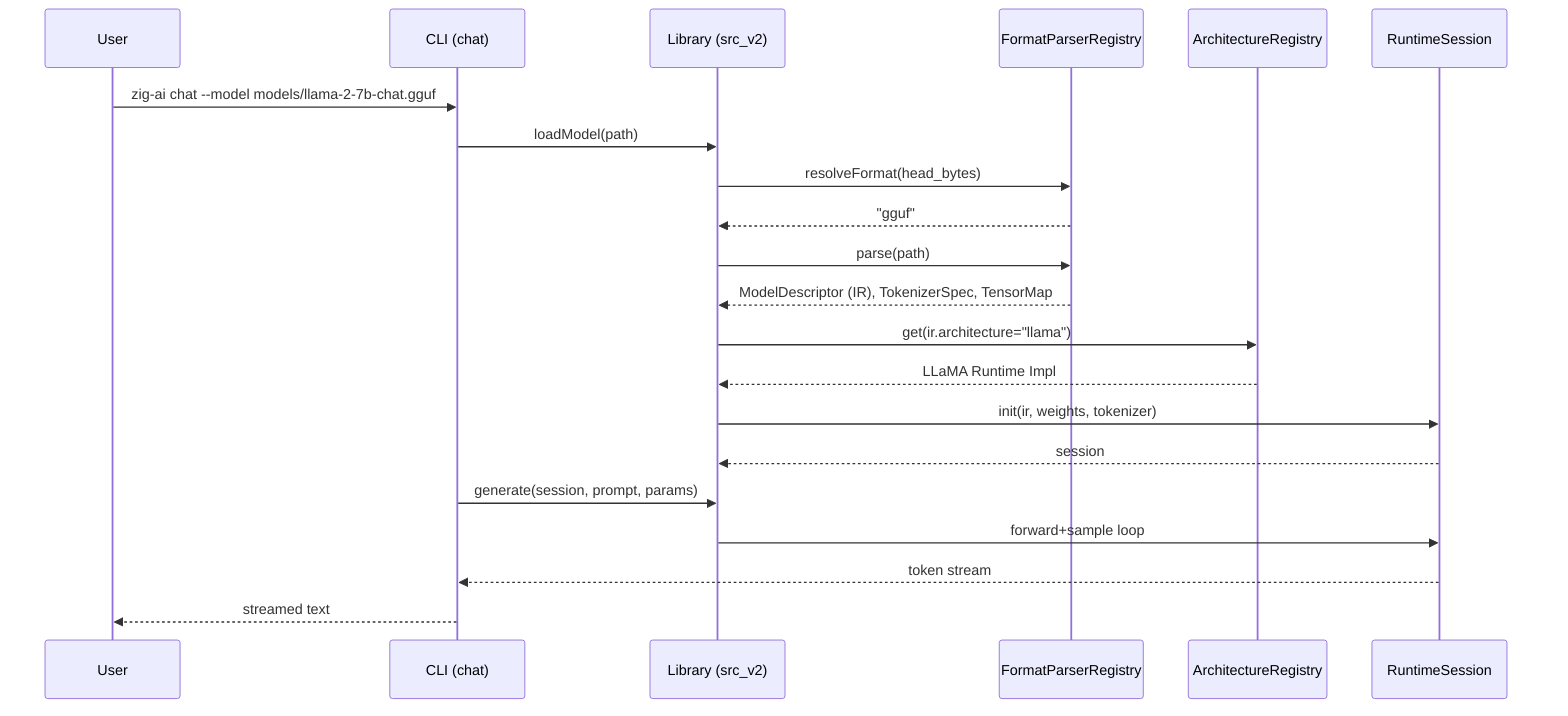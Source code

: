 sequenceDiagram
  participant U as User
  participant C as CLI (chat)
  participant L as Library (src_v2)
  participant FR as FormatParserRegistry
  participant AR as ArchitectureRegistry
  participant RT as RuntimeSession

  U->>C: zig-ai chat --model models/llama-2-7b-chat.gguf
  C->>L: loadModel(path)
  L->>FR: resolveFormat(head_bytes)
  FR-->>L: "gguf"
  L->>FR: parse(path)
  FR-->>L: ModelDescriptor (IR), TokenizerSpec, TensorMap
  L->>AR: get(ir.architecture="llama")
  AR-->>L: LLaMA Runtime Impl
  L->>RT: init(ir, weights, tokenizer)
  RT-->>L: session
  C->>L: generate(session, prompt, params)
  L->>RT: forward+sample loop
  RT-->>C: token stream
  C-->>U: streamed text